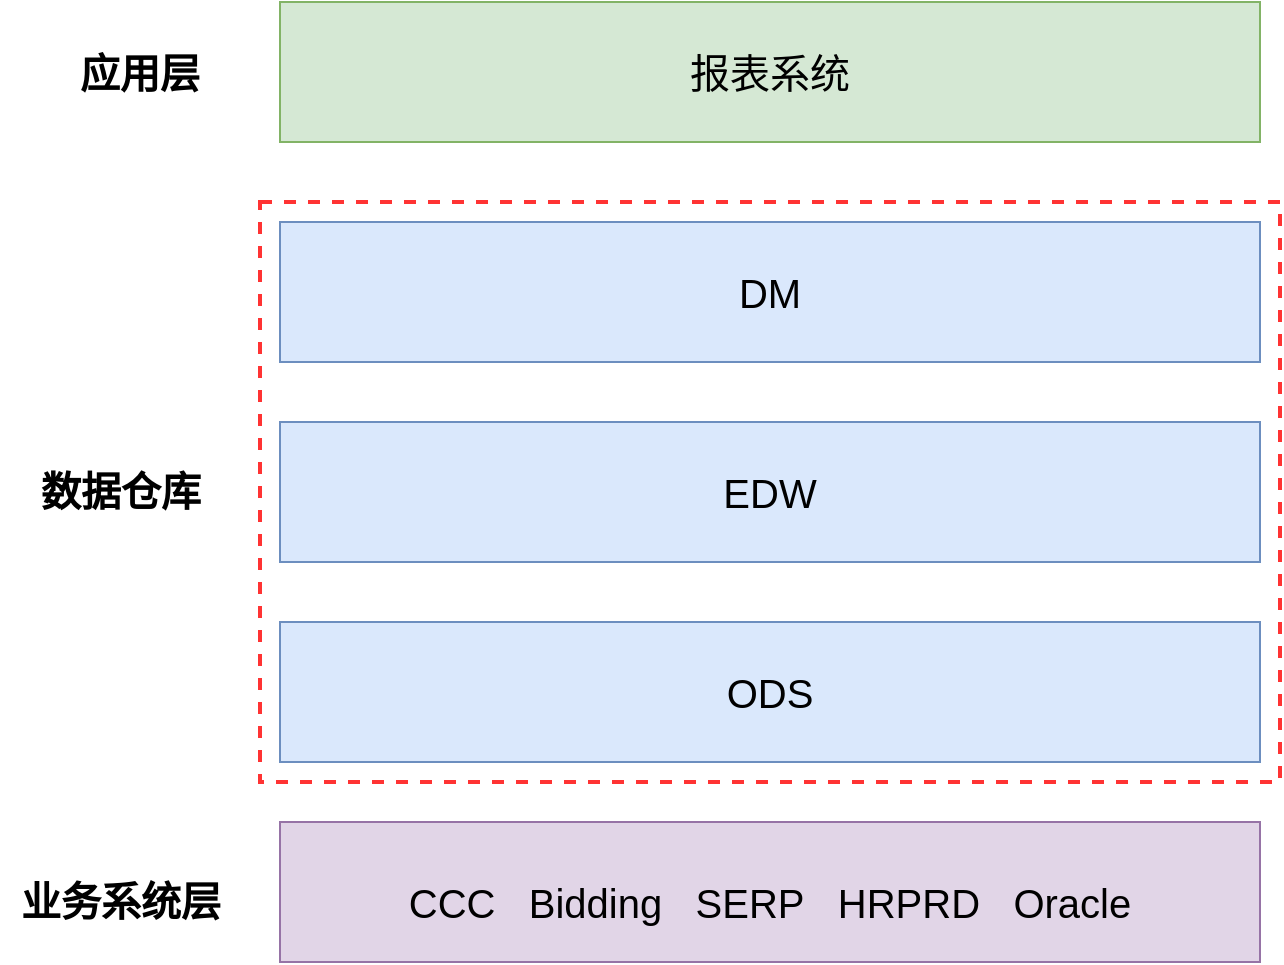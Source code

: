 <mxfile version="13.6.5" type="github"><diagram id="SIrbscu3STwRgM_KrTG7" name="第 1 页"><mxGraphModel dx="942" dy="614" grid="1" gridSize="10" guides="1" tooltips="1" connect="1" arrows="1" fold="1" page="1" pageScale="1" pageWidth="827" pageHeight="1169" math="0" shadow="0"><root><mxCell id="0"/><mxCell id="1" parent="0"/><mxCell id="qmh4LtKIePX3zhdR2ery-7" value="" style="whiteSpace=wrap;html=1;fontSize=17;dashed=1;shadow=0;strokeColor=#FF3333;glass=1;fillColor=none;strokeWidth=2;" parent="1" vertex="1"><mxGeometry x="150" y="200" width="510" height="290" as="geometry"/></mxCell><mxCell id="qmh4LtKIePX3zhdR2ery-1" value="&lt;font style=&quot;font-size: 20px&quot;&gt;EDW&lt;/font&gt;" style="whiteSpace=wrap;html=1;fillColor=#dae8fc;strokeColor=#6c8ebf;" parent="1" vertex="1"><mxGeometry x="160" y="310" width="490" height="70" as="geometry"/></mxCell><mxCell id="qmh4LtKIePX3zhdR2ery-2" value="&lt;font style=&quot;font-size: 20px&quot;&gt;ODS&lt;/font&gt;" style="whiteSpace=wrap;html=1;fillColor=#dae8fc;strokeColor=#6c8ebf;" parent="1" vertex="1"><mxGeometry x="160" y="410" width="490" height="70" as="geometry"/></mxCell><mxCell id="qmh4LtKIePX3zhdR2ery-3" value="" style="whiteSpace=wrap;html=1;fillColor=#e1d5e7;strokeColor=#9673a6;" parent="1" vertex="1"><mxGeometry x="160" y="510" width="490" height="70" as="geometry"/></mxCell><mxCell id="qmh4LtKIePX3zhdR2ery-4" value="&lt;font size=&quot;1&quot;&gt;&lt;b style=&quot;font-size: 20px&quot;&gt;业务系统层&lt;/b&gt;&lt;/font&gt;" style="text;html=1;align=center;verticalAlign=middle;resizable=0;points=[];autosize=1;fontSize=17;" parent="1" vertex="1"><mxGeometry x="20" y="535" width="120" height="30" as="geometry"/></mxCell><mxCell id="qmh4LtKIePX3zhdR2ery-5" value="&lt;font style=&quot;font-size: 20px&quot;&gt;DM&lt;/font&gt;" style="whiteSpace=wrap;html=1;fillColor=#dae8fc;strokeColor=#6c8ebf;" parent="1" vertex="1"><mxGeometry x="160" y="210" width="490" height="70" as="geometry"/></mxCell><mxCell id="qmh4LtKIePX3zhdR2ery-6" value="&lt;font size=&quot;1&quot;&gt;&lt;b style=&quot;font-size: 20px&quot;&gt;数据仓库&lt;/b&gt;&lt;/font&gt;" style="text;html=1;align=center;verticalAlign=middle;resizable=0;points=[];autosize=1;fontSize=17;" parent="1" vertex="1"><mxGeometry x="30" y="330" width="100" height="30" as="geometry"/></mxCell><mxCell id="qmh4LtKIePX3zhdR2ery-16" value="&lt;span style=&quot;font-size: 20px&quot;&gt;报表系统&lt;/span&gt;" style="whiteSpace=wrap;html=1;fillColor=#d5e8d4;strokeColor=#82b366;" parent="1" vertex="1"><mxGeometry x="160" y="100" width="490" height="70" as="geometry"/></mxCell><mxCell id="qmh4LtKIePX3zhdR2ery-17" value="&lt;font style=&quot;font-size: 20px&quot;&gt;CCC&amp;nbsp; &amp;nbsp;Bidding&amp;nbsp; &amp;nbsp;SERP&amp;nbsp; &amp;nbsp;HRPRD&amp;nbsp; &amp;nbsp;Oracle&lt;/font&gt;" style="text;html=1;strokeColor=none;fillColor=none;align=center;verticalAlign=middle;whiteSpace=wrap;glass=1;" parent="1" vertex="1"><mxGeometry x="205" y="540" width="400" height="20" as="geometry"/></mxCell><mxCell id="qmh4LtKIePX3zhdR2ery-18" value="&lt;font size=&quot;1&quot;&gt;&lt;b style=&quot;font-size: 20px&quot;&gt;应用层&lt;/b&gt;&lt;/font&gt;" style="text;html=1;strokeColor=none;fillColor=none;align=center;verticalAlign=middle;whiteSpace=wrap;glass=1;" parent="1" vertex="1"><mxGeometry x="45" y="125" width="90" height="20" as="geometry"/></mxCell></root></mxGraphModel></diagram></mxfile>